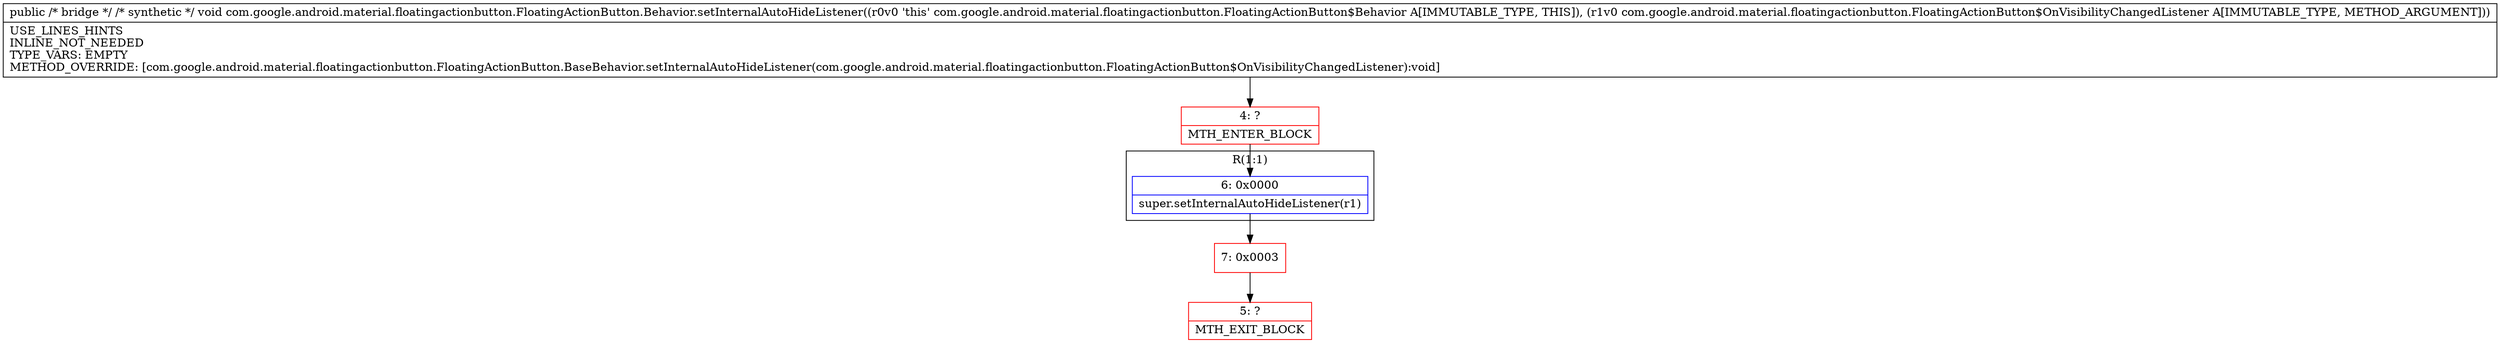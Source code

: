 digraph "CFG forcom.google.android.material.floatingactionbutton.FloatingActionButton.Behavior.setInternalAutoHideListener(Lcom\/google\/android\/material\/floatingactionbutton\/FloatingActionButton$OnVisibilityChangedListener;)V" {
subgraph cluster_Region_250779914 {
label = "R(1:1)";
node [shape=record,color=blue];
Node_6 [shape=record,label="{6\:\ 0x0000|super.setInternalAutoHideListener(r1)\l}"];
}
Node_4 [shape=record,color=red,label="{4\:\ ?|MTH_ENTER_BLOCK\l}"];
Node_7 [shape=record,color=red,label="{7\:\ 0x0003}"];
Node_5 [shape=record,color=red,label="{5\:\ ?|MTH_EXIT_BLOCK\l}"];
MethodNode[shape=record,label="{public \/* bridge *\/ \/* synthetic *\/ void com.google.android.material.floatingactionbutton.FloatingActionButton.Behavior.setInternalAutoHideListener((r0v0 'this' com.google.android.material.floatingactionbutton.FloatingActionButton$Behavior A[IMMUTABLE_TYPE, THIS]), (r1v0 com.google.android.material.floatingactionbutton.FloatingActionButton$OnVisibilityChangedListener A[IMMUTABLE_TYPE, METHOD_ARGUMENT]))  | USE_LINES_HINTS\lINLINE_NOT_NEEDED\lTYPE_VARS: EMPTY\lMETHOD_OVERRIDE: [com.google.android.material.floatingactionbutton.FloatingActionButton.BaseBehavior.setInternalAutoHideListener(com.google.android.material.floatingactionbutton.FloatingActionButton$OnVisibilityChangedListener):void]\l}"];
MethodNode -> Node_4;Node_6 -> Node_7;
Node_4 -> Node_6;
Node_7 -> Node_5;
}

